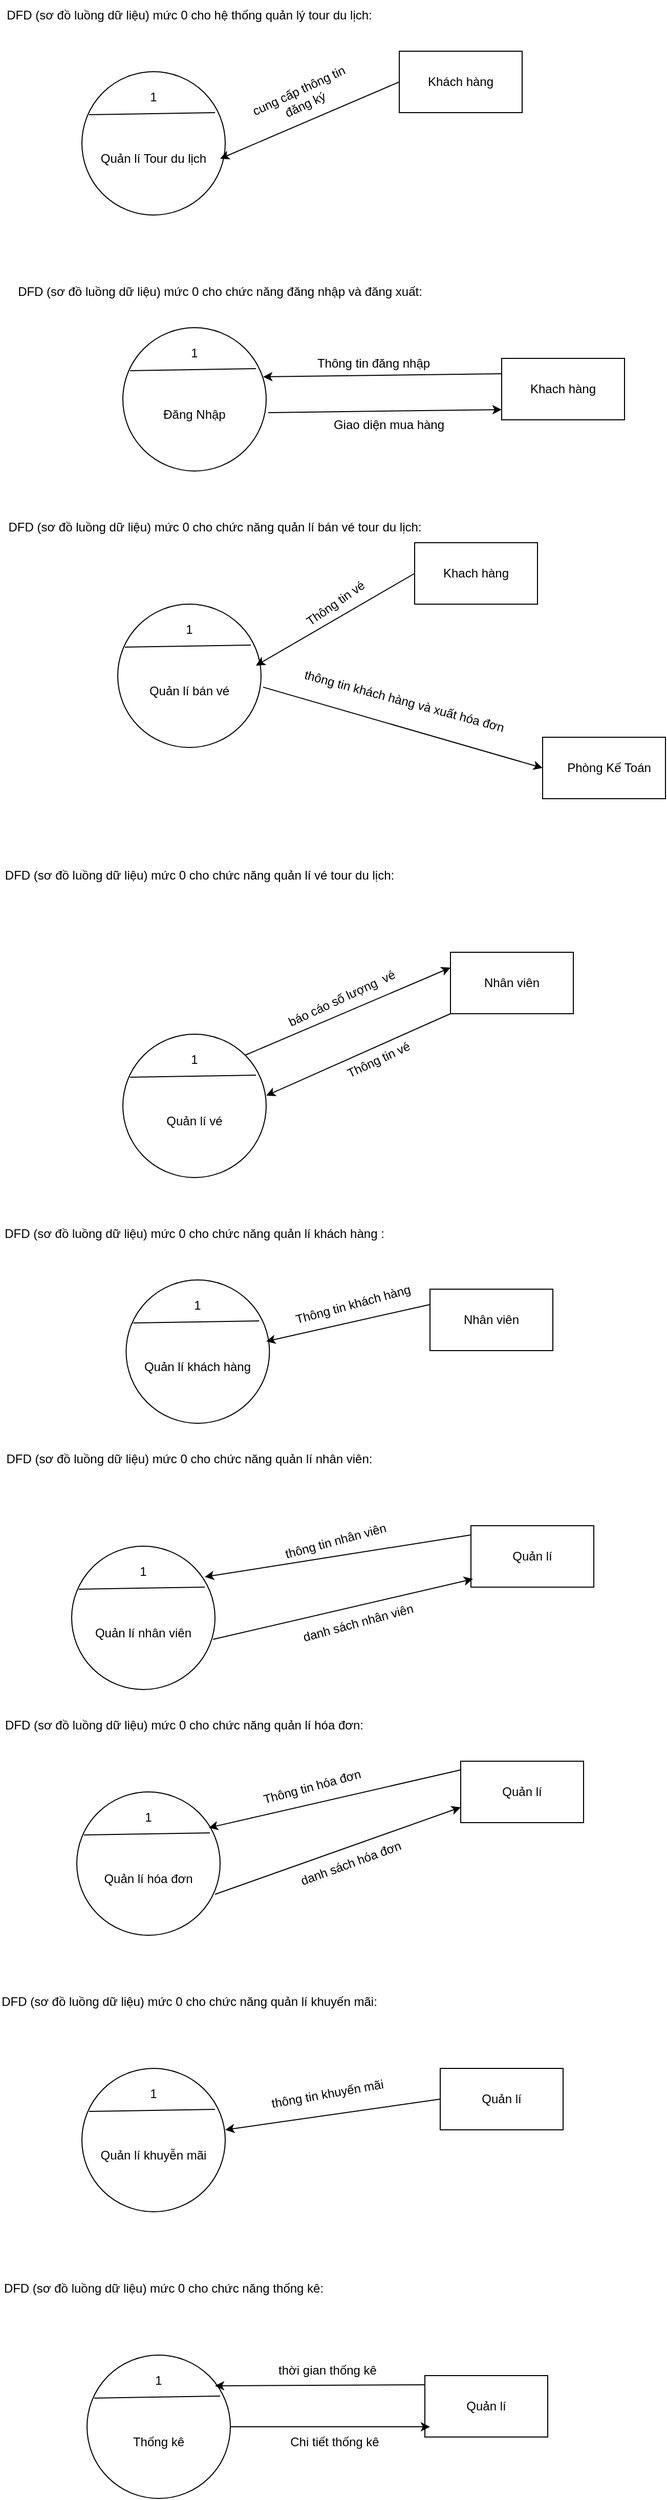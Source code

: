 <mxfile version="21.2.6" type="github">
  <diagram name="Page-1" id="wiBP_rprjVQxQgsNnCbI">
    <mxGraphModel dx="3513" dy="3164" grid="1" gridSize="10" guides="1" tooltips="1" connect="1" arrows="1" fold="1" page="1" pageScale="1" pageWidth="827" pageHeight="1169" math="0" shadow="0">
      <root>
        <mxCell id="0" />
        <mxCell id="1" parent="0" />
        <mxCell id="2sFi7faJmHYcasVCRmlM-1" value="" style="group" vertex="1" connectable="0" parent="1">
          <mxGeometry x="-1680" y="-1840" width="140" height="140" as="geometry" />
        </mxCell>
        <mxCell id="s67VceuUszRSJ9MiZIr4-426" value="" style="ellipse;whiteSpace=wrap;html=1;aspect=fixed;" parent="2sFi7faJmHYcasVCRmlM-1" vertex="1">
          <mxGeometry width="140" height="140" as="geometry" />
        </mxCell>
        <mxCell id="s67VceuUszRSJ9MiZIr4-427" value="" style="endArrow=none;html=1;rounded=0;exitX=0.05;exitY=0.3;exitDx=0;exitDy=0;exitPerimeter=0;" parent="2sFi7faJmHYcasVCRmlM-1" source="s67VceuUszRSJ9MiZIr4-426" edge="1">
          <mxGeometry width="50" height="50" relative="1" as="geometry">
            <mxPoint x="470" as="sourcePoint" />
            <mxPoint x="130" y="40" as="targetPoint" />
          </mxGeometry>
        </mxCell>
        <mxCell id="2sFi7faJmHYcasVCRmlM-2" value="1" style="text;html=1;strokeColor=none;fillColor=none;align=center;verticalAlign=middle;whiteSpace=wrap;rounded=0;" vertex="1" parent="2sFi7faJmHYcasVCRmlM-1">
          <mxGeometry x="40" y="10" width="60" height="30" as="geometry" />
        </mxCell>
        <mxCell id="2sFi7faJmHYcasVCRmlM-3" value="Quản lí Tour du lịch" style="text;html=1;strokeColor=none;fillColor=none;align=center;verticalAlign=middle;whiteSpace=wrap;rounded=0;" vertex="1" parent="2sFi7faJmHYcasVCRmlM-1">
          <mxGeometry x="5" y="70" width="130" height="30" as="geometry" />
        </mxCell>
        <mxCell id="2sFi7faJmHYcasVCRmlM-4" value="" style="rounded=0;whiteSpace=wrap;html=1;" vertex="1" parent="1">
          <mxGeometry x="-1370" y="-1860" width="120" height="60" as="geometry" />
        </mxCell>
        <mxCell id="2sFi7faJmHYcasVCRmlM-5" value="Khách hàng" style="text;html=1;strokeColor=none;fillColor=none;align=center;verticalAlign=middle;whiteSpace=wrap;rounded=0;" vertex="1" parent="1">
          <mxGeometry x="-1355" y="-1845" width="90" height="30" as="geometry" />
        </mxCell>
        <mxCell id="2sFi7faJmHYcasVCRmlM-8" value="" style="endArrow=classic;html=1;rounded=0;exitX=0;exitY=0.5;exitDx=0;exitDy=0;entryX=1;entryY=0.5;entryDx=0;entryDy=0;" edge="1" parent="1" source="2sFi7faJmHYcasVCRmlM-4" target="2sFi7faJmHYcasVCRmlM-3">
          <mxGeometry width="50" height="50" relative="1" as="geometry">
            <mxPoint x="-1370" y="-1830" as="sourcePoint" />
            <mxPoint x="-1500" y="-1730" as="targetPoint" />
          </mxGeometry>
        </mxCell>
        <mxCell id="2sFi7faJmHYcasVCRmlM-9" value="cung cấp thông tin đăng ký " style="text;html=1;strokeColor=none;fillColor=none;align=center;verticalAlign=middle;whiteSpace=wrap;rounded=0;rotation=-25;" vertex="1" parent="1">
          <mxGeometry x="-1530" y="-1830" width="130" height="30" as="geometry" />
        </mxCell>
        <mxCell id="2sFi7faJmHYcasVCRmlM-11" value="DFD (sơ đồ luồng dữ liệu) mức 0 cho hệ thống quản lý tour du lịch:" style="text;html=1;strokeColor=none;fillColor=none;align=center;verticalAlign=middle;whiteSpace=wrap;rounded=0;" vertex="1" parent="1">
          <mxGeometry x="-1760" y="-1910" width="370" height="30" as="geometry" />
        </mxCell>
        <mxCell id="2sFi7faJmHYcasVCRmlM-12" value="DFD (sơ đồ luồng dữ liệu) mức 0 cho chức năng đăng nhập và đăng xuất:" style="text;html=1;strokeColor=none;fillColor=none;align=center;verticalAlign=middle;whiteSpace=wrap;rounded=0;" vertex="1" parent="1">
          <mxGeometry x="-1760" y="-1640" width="430" height="30" as="geometry" />
        </mxCell>
        <mxCell id="2sFi7faJmHYcasVCRmlM-13" value="" style="group" vertex="1" connectable="0" parent="1">
          <mxGeometry x="-1640" y="-1590" width="140" height="140" as="geometry" />
        </mxCell>
        <mxCell id="2sFi7faJmHYcasVCRmlM-14" value="" style="ellipse;whiteSpace=wrap;html=1;aspect=fixed;" vertex="1" parent="2sFi7faJmHYcasVCRmlM-13">
          <mxGeometry width="140" height="140" as="geometry" />
        </mxCell>
        <mxCell id="2sFi7faJmHYcasVCRmlM-15" value="" style="endArrow=none;html=1;rounded=0;exitX=0.05;exitY=0.3;exitDx=0;exitDy=0;exitPerimeter=0;" edge="1" parent="2sFi7faJmHYcasVCRmlM-13" source="2sFi7faJmHYcasVCRmlM-14">
          <mxGeometry width="50" height="50" relative="1" as="geometry">
            <mxPoint x="470" as="sourcePoint" />
            <mxPoint x="130" y="40" as="targetPoint" />
          </mxGeometry>
        </mxCell>
        <mxCell id="2sFi7faJmHYcasVCRmlM-16" value="1" style="text;html=1;strokeColor=none;fillColor=none;align=center;verticalAlign=middle;whiteSpace=wrap;rounded=0;" vertex="1" parent="2sFi7faJmHYcasVCRmlM-13">
          <mxGeometry x="40" y="10" width="60" height="30" as="geometry" />
        </mxCell>
        <mxCell id="2sFi7faJmHYcasVCRmlM-17" value="Đăng Nhập" style="text;html=1;strokeColor=none;fillColor=none;align=center;verticalAlign=middle;whiteSpace=wrap;rounded=0;" vertex="1" parent="2sFi7faJmHYcasVCRmlM-13">
          <mxGeometry x="5" y="70" width="130" height="30" as="geometry" />
        </mxCell>
        <mxCell id="2sFi7faJmHYcasVCRmlM-18" value="" style="group" vertex="1" connectable="0" parent="1">
          <mxGeometry x="-1645" y="-1320" width="140" height="140" as="geometry" />
        </mxCell>
        <mxCell id="2sFi7faJmHYcasVCRmlM-19" value="" style="ellipse;whiteSpace=wrap;html=1;aspect=fixed;" vertex="1" parent="2sFi7faJmHYcasVCRmlM-18">
          <mxGeometry width="140" height="140" as="geometry" />
        </mxCell>
        <mxCell id="2sFi7faJmHYcasVCRmlM-20" value="" style="endArrow=none;html=1;rounded=0;exitX=0.05;exitY=0.3;exitDx=0;exitDy=0;exitPerimeter=0;" edge="1" parent="2sFi7faJmHYcasVCRmlM-18" source="2sFi7faJmHYcasVCRmlM-19">
          <mxGeometry width="50" height="50" relative="1" as="geometry">
            <mxPoint x="470" as="sourcePoint" />
            <mxPoint x="130" y="40" as="targetPoint" />
          </mxGeometry>
        </mxCell>
        <mxCell id="2sFi7faJmHYcasVCRmlM-21" value="1" style="text;html=1;strokeColor=none;fillColor=none;align=center;verticalAlign=middle;whiteSpace=wrap;rounded=0;" vertex="1" parent="2sFi7faJmHYcasVCRmlM-18">
          <mxGeometry x="40" y="10" width="60" height="30" as="geometry" />
        </mxCell>
        <mxCell id="2sFi7faJmHYcasVCRmlM-22" value="Quản lí bán vé" style="text;html=1;strokeColor=none;fillColor=none;align=center;verticalAlign=middle;whiteSpace=wrap;rounded=0;" vertex="1" parent="2sFi7faJmHYcasVCRmlM-18">
          <mxGeometry x="5" y="70" width="130" height="30" as="geometry" />
        </mxCell>
        <mxCell id="2sFi7faJmHYcasVCRmlM-23" value="" style="group" vertex="1" connectable="0" parent="1">
          <mxGeometry x="-1640" y="-900" width="140" height="140" as="geometry" />
        </mxCell>
        <mxCell id="2sFi7faJmHYcasVCRmlM-24" value="" style="ellipse;whiteSpace=wrap;html=1;aspect=fixed;" vertex="1" parent="2sFi7faJmHYcasVCRmlM-23">
          <mxGeometry width="140" height="140" as="geometry" />
        </mxCell>
        <mxCell id="2sFi7faJmHYcasVCRmlM-25" value="" style="endArrow=none;html=1;rounded=0;exitX=0.05;exitY=0.3;exitDx=0;exitDy=0;exitPerimeter=0;" edge="1" parent="2sFi7faJmHYcasVCRmlM-23" source="2sFi7faJmHYcasVCRmlM-24">
          <mxGeometry width="50" height="50" relative="1" as="geometry">
            <mxPoint x="470" as="sourcePoint" />
            <mxPoint x="130" y="40" as="targetPoint" />
          </mxGeometry>
        </mxCell>
        <mxCell id="2sFi7faJmHYcasVCRmlM-26" value="1" style="text;html=1;strokeColor=none;fillColor=none;align=center;verticalAlign=middle;whiteSpace=wrap;rounded=0;" vertex="1" parent="2sFi7faJmHYcasVCRmlM-23">
          <mxGeometry x="40" y="10" width="60" height="30" as="geometry" />
        </mxCell>
        <mxCell id="2sFi7faJmHYcasVCRmlM-27" value="Quản lí vé" style="text;html=1;strokeColor=none;fillColor=none;align=center;verticalAlign=middle;whiteSpace=wrap;rounded=0;" vertex="1" parent="2sFi7faJmHYcasVCRmlM-23">
          <mxGeometry x="5" y="70" width="130" height="30" as="geometry" />
        </mxCell>
        <mxCell id="2sFi7faJmHYcasVCRmlM-28" value="" style="group" vertex="1" connectable="0" parent="1">
          <mxGeometry x="-1636.81" y="-660" width="140" height="140" as="geometry" />
        </mxCell>
        <mxCell id="2sFi7faJmHYcasVCRmlM-29" value="" style="ellipse;whiteSpace=wrap;html=1;aspect=fixed;" vertex="1" parent="2sFi7faJmHYcasVCRmlM-28">
          <mxGeometry width="140" height="140" as="geometry" />
        </mxCell>
        <mxCell id="2sFi7faJmHYcasVCRmlM-30" value="" style="endArrow=none;html=1;rounded=0;exitX=0.05;exitY=0.3;exitDx=0;exitDy=0;exitPerimeter=0;" edge="1" parent="2sFi7faJmHYcasVCRmlM-28" source="2sFi7faJmHYcasVCRmlM-29">
          <mxGeometry width="50" height="50" relative="1" as="geometry">
            <mxPoint x="470" as="sourcePoint" />
            <mxPoint x="130" y="40" as="targetPoint" />
          </mxGeometry>
        </mxCell>
        <mxCell id="2sFi7faJmHYcasVCRmlM-31" value="1" style="text;html=1;strokeColor=none;fillColor=none;align=center;verticalAlign=middle;whiteSpace=wrap;rounded=0;" vertex="1" parent="2sFi7faJmHYcasVCRmlM-28">
          <mxGeometry x="40" y="10" width="60" height="30" as="geometry" />
        </mxCell>
        <mxCell id="2sFi7faJmHYcasVCRmlM-32" value="Quản lí khách hàng" style="text;html=1;strokeColor=none;fillColor=none;align=center;verticalAlign=middle;whiteSpace=wrap;rounded=0;" vertex="1" parent="2sFi7faJmHYcasVCRmlM-28">
          <mxGeometry x="5" y="70" width="130" height="30" as="geometry" />
        </mxCell>
        <mxCell id="2sFi7faJmHYcasVCRmlM-33" value="" style="group" vertex="1" connectable="0" parent="1">
          <mxGeometry x="-1690" y="-400" width="140" height="140" as="geometry" />
        </mxCell>
        <mxCell id="2sFi7faJmHYcasVCRmlM-84" value="" style="group" vertex="1" connectable="0" parent="2sFi7faJmHYcasVCRmlM-33">
          <mxGeometry width="140" height="140" as="geometry" />
        </mxCell>
        <mxCell id="2sFi7faJmHYcasVCRmlM-34" value="" style="ellipse;whiteSpace=wrap;html=1;aspect=fixed;" vertex="1" parent="2sFi7faJmHYcasVCRmlM-84">
          <mxGeometry width="140" height="140" as="geometry" />
        </mxCell>
        <mxCell id="2sFi7faJmHYcasVCRmlM-35" value="" style="endArrow=none;html=1;rounded=0;exitX=0.05;exitY=0.3;exitDx=0;exitDy=0;exitPerimeter=0;" edge="1" parent="2sFi7faJmHYcasVCRmlM-84" source="2sFi7faJmHYcasVCRmlM-34">
          <mxGeometry width="50" height="50" relative="1" as="geometry">
            <mxPoint x="470" as="sourcePoint" />
            <mxPoint x="130" y="40" as="targetPoint" />
          </mxGeometry>
        </mxCell>
        <mxCell id="2sFi7faJmHYcasVCRmlM-36" value="1" style="text;html=1;strokeColor=none;fillColor=none;align=center;verticalAlign=middle;whiteSpace=wrap;rounded=0;" vertex="1" parent="2sFi7faJmHYcasVCRmlM-84">
          <mxGeometry x="40" y="10" width="60" height="30" as="geometry" />
        </mxCell>
        <mxCell id="2sFi7faJmHYcasVCRmlM-37" value="Quản lí nhân viên" style="text;html=1;strokeColor=none;fillColor=none;align=center;verticalAlign=middle;whiteSpace=wrap;rounded=0;" vertex="1" parent="2sFi7faJmHYcasVCRmlM-84">
          <mxGeometry x="5" y="70" width="130" height="30" as="geometry" />
        </mxCell>
        <mxCell id="2sFi7faJmHYcasVCRmlM-42" value="" style="endArrow=classic;html=1;rounded=0;exitX=0;exitY=0.25;exitDx=0;exitDy=0;entryX=0.979;entryY=0.343;entryDx=0;entryDy=0;entryPerimeter=0;" edge="1" parent="1" source="2sFi7faJmHYcasVCRmlM-40" target="2sFi7faJmHYcasVCRmlM-14">
          <mxGeometry width="50" height="50" relative="1" as="geometry">
            <mxPoint x="-1360" y="-1670" as="sourcePoint" />
            <mxPoint x="-1500" y="-1530" as="targetPoint" />
          </mxGeometry>
        </mxCell>
        <mxCell id="2sFi7faJmHYcasVCRmlM-43" value="Thông tin đăng nhập" style="text;html=1;strokeColor=none;fillColor=none;align=center;verticalAlign=middle;whiteSpace=wrap;rounded=0;rotation=0;" vertex="1" parent="1">
          <mxGeometry x="-1460" y="-1570" width="130" height="30" as="geometry" />
        </mxCell>
        <mxCell id="2sFi7faJmHYcasVCRmlM-50" value="DFD (sơ đồ luồng dữ liệu) mức 0 cho chức năng quản lí bán vé tour du lịch:" style="text;html=1;strokeColor=none;fillColor=none;align=center;verticalAlign=middle;whiteSpace=wrap;rounded=0;" vertex="1" parent="1">
          <mxGeometry x="-1760" y="-1410" width="420" height="30" as="geometry" />
        </mxCell>
        <mxCell id="2sFi7faJmHYcasVCRmlM-52" value="" style="group" vertex="1" connectable="0" parent="1">
          <mxGeometry x="-1355" y="-1380" width="120" height="60" as="geometry" />
        </mxCell>
        <mxCell id="2sFi7faJmHYcasVCRmlM-53" value="" style="rounded=0;whiteSpace=wrap;html=1;" vertex="1" parent="2sFi7faJmHYcasVCRmlM-52">
          <mxGeometry width="120" height="60" as="geometry" />
        </mxCell>
        <mxCell id="2sFi7faJmHYcasVCRmlM-54" value="Khach hàng" style="text;html=1;strokeColor=none;fillColor=none;align=center;verticalAlign=middle;whiteSpace=wrap;rounded=0;" vertex="1" parent="2sFi7faJmHYcasVCRmlM-52">
          <mxGeometry x="10" y="15" width="100" height="30" as="geometry" />
        </mxCell>
        <mxCell id="2sFi7faJmHYcasVCRmlM-55" value="" style="endArrow=classic;html=1;rounded=0;exitX=0;exitY=0.5;exitDx=0;exitDy=0;" edge="1" parent="1" source="2sFi7faJmHYcasVCRmlM-53">
          <mxGeometry width="50" height="50" relative="1" as="geometry">
            <mxPoint x="-1360" y="-1240" as="sourcePoint" />
            <mxPoint x="-1510" y="-1260" as="targetPoint" />
          </mxGeometry>
        </mxCell>
        <mxCell id="2sFi7faJmHYcasVCRmlM-56" value="Thông tin&amp;nbsp;vé" style="text;html=1;strokeColor=none;fillColor=none;align=center;verticalAlign=middle;whiteSpace=wrap;rounded=0;rotation=-35;" vertex="1" parent="1">
          <mxGeometry x="-1471.81" y="-1335.74" width="80" height="30" as="geometry" />
        </mxCell>
        <mxCell id="2sFi7faJmHYcasVCRmlM-61" value=" DFD (sơ đồ luồng dữ liệu) mức 0 cho chức năng quản lí vé tour du lịch:" style="text;html=1;strokeColor=none;fillColor=none;align=center;verticalAlign=middle;whiteSpace=wrap;rounded=0;" vertex="1" parent="1">
          <mxGeometry x="-1760" y="-1070" width="390" height="30" as="geometry" />
        </mxCell>
        <mxCell id="2sFi7faJmHYcasVCRmlM-63" value="" style="endArrow=classic;html=1;rounded=0;exitX=1.014;exitY=0.579;exitDx=0;exitDy=0;exitPerimeter=0;entryX=0;entryY=0.5;entryDx=0;entryDy=0;" edge="1" parent="1" source="2sFi7faJmHYcasVCRmlM-19" target="2sFi7faJmHYcasVCRmlM-62">
          <mxGeometry width="50" height="50" relative="1" as="geometry">
            <mxPoint x="-1360" y="-1270" as="sourcePoint" />
            <mxPoint x="-1310" y="-1320" as="targetPoint" />
          </mxGeometry>
        </mxCell>
        <mxCell id="2sFi7faJmHYcasVCRmlM-65" value="thông tin khách hàng và xuất hóa đơn" style="text;html=1;strokeColor=none;fillColor=none;align=center;verticalAlign=middle;whiteSpace=wrap;rounded=0;rotation=15;" vertex="1" parent="1">
          <mxGeometry x="-1490" y="-1240" width="250" height="30" as="geometry" />
        </mxCell>
        <mxCell id="2sFi7faJmHYcasVCRmlM-66" value="" style="group" vertex="1" connectable="0" parent="1">
          <mxGeometry x="-1230" y="-1190" width="120" height="60" as="geometry" />
        </mxCell>
        <mxCell id="2sFi7faJmHYcasVCRmlM-62" value="" style="rounded=0;whiteSpace=wrap;html=1;" vertex="1" parent="2sFi7faJmHYcasVCRmlM-66">
          <mxGeometry width="120" height="60" as="geometry" />
        </mxCell>
        <mxCell id="2sFi7faJmHYcasVCRmlM-64" value="Phòng Kế Toán" style="text;html=1;strokeColor=none;fillColor=none;align=center;verticalAlign=middle;whiteSpace=wrap;rounded=0;" vertex="1" parent="2sFi7faJmHYcasVCRmlM-66">
          <mxGeometry x="10" y="15" width="110" height="30" as="geometry" />
        </mxCell>
        <mxCell id="2sFi7faJmHYcasVCRmlM-69" value="" style="rounded=0;whiteSpace=wrap;html=1;" vertex="1" parent="1">
          <mxGeometry x="-1320" y="-980" width="120" height="60" as="geometry" />
        </mxCell>
        <mxCell id="2sFi7faJmHYcasVCRmlM-70" value="Nhân viên" style="text;html=1;strokeColor=none;fillColor=none;align=center;verticalAlign=middle;whiteSpace=wrap;rounded=0;" vertex="1" parent="1">
          <mxGeometry x="-1290" y="-965" width="60" height="30" as="geometry" />
        </mxCell>
        <mxCell id="2sFi7faJmHYcasVCRmlM-71" value="" style="endArrow=classic;html=1;rounded=0;exitX=0;exitY=1;exitDx=0;exitDy=0;" edge="1" parent="1" source="2sFi7faJmHYcasVCRmlM-69">
          <mxGeometry width="50" height="50" relative="1" as="geometry">
            <mxPoint x="-1360" y="-1010" as="sourcePoint" />
            <mxPoint x="-1500" y="-840" as="targetPoint" />
          </mxGeometry>
        </mxCell>
        <mxCell id="2sFi7faJmHYcasVCRmlM-72" value="Thông tin vé" style="text;html=1;strokeColor=none;fillColor=none;align=center;verticalAlign=middle;whiteSpace=wrap;rounded=0;rotation=-25;" vertex="1" parent="1">
          <mxGeometry x="-1440" y="-890" width="100" height="30" as="geometry" />
        </mxCell>
        <mxCell id="2sFi7faJmHYcasVCRmlM-73" value="" style="endArrow=classic;html=1;rounded=0;exitX=1;exitY=0;exitDx=0;exitDy=0;entryX=0;entryY=0.25;entryDx=0;entryDy=0;" edge="1" parent="1" source="2sFi7faJmHYcasVCRmlM-24" target="2sFi7faJmHYcasVCRmlM-69">
          <mxGeometry width="50" height="50" relative="1" as="geometry">
            <mxPoint x="-1360" y="-1010" as="sourcePoint" />
            <mxPoint x="-1310" y="-1060" as="targetPoint" />
          </mxGeometry>
        </mxCell>
        <mxCell id="2sFi7faJmHYcasVCRmlM-74" value="báo cáo số lượng&amp;nbsp; vé" style="text;html=1;strokeColor=none;fillColor=none;align=center;verticalAlign=middle;whiteSpace=wrap;rounded=0;rotation=-25;" vertex="1" parent="1">
          <mxGeometry x="-1496.81" y="-950" width="141.81" height="30" as="geometry" />
        </mxCell>
        <mxCell id="2sFi7faJmHYcasVCRmlM-75" value="DFD (sơ đồ luồng dữ liệu) mức 0 cho chức năng quản lí khách hàng :" style="text;html=1;strokeColor=none;fillColor=none;align=center;verticalAlign=middle;whiteSpace=wrap;rounded=0;" vertex="1" parent="1">
          <mxGeometry x="-1760" y="-720" width="380" height="30" as="geometry" />
        </mxCell>
        <mxCell id="2sFi7faJmHYcasVCRmlM-77" value="" style="rounded=0;whiteSpace=wrap;html=1;" vertex="1" parent="1">
          <mxGeometry x="-1300" y="-420" width="120" height="60" as="geometry" />
        </mxCell>
        <mxCell id="2sFi7faJmHYcasVCRmlM-79" value="" style="group" vertex="1" connectable="0" parent="1">
          <mxGeometry x="-1390" y="-630" width="170" height="60" as="geometry" />
        </mxCell>
        <mxCell id="2sFi7faJmHYcasVCRmlM-76" value="" style="rounded=0;whiteSpace=wrap;html=1;" vertex="1" parent="2sFi7faJmHYcasVCRmlM-79">
          <mxGeometry x="50" y="-21" width="120" height="60" as="geometry" />
        </mxCell>
        <mxCell id="2sFi7faJmHYcasVCRmlM-78" value="Nhân viên" style="text;html=1;strokeColor=none;fillColor=none;align=center;verticalAlign=middle;whiteSpace=wrap;rounded=0;" vertex="1" parent="2sFi7faJmHYcasVCRmlM-79">
          <mxGeometry x="80" y="-6" width="60" height="30" as="geometry" />
        </mxCell>
        <mxCell id="2sFi7faJmHYcasVCRmlM-80" value="" style="endArrow=classic;html=1;rounded=0;exitX=0;exitY=0.25;exitDx=0;exitDy=0;" edge="1" parent="1" source="2sFi7faJmHYcasVCRmlM-76">
          <mxGeometry width="50" height="50" relative="1" as="geometry">
            <mxPoint x="-1360" y="-530" as="sourcePoint" />
            <mxPoint x="-1500" y="-600" as="targetPoint" />
          </mxGeometry>
        </mxCell>
        <mxCell id="2sFi7faJmHYcasVCRmlM-82" value="Thông tin khách hàng" style="text;html=1;strokeColor=none;fillColor=none;align=center;verticalAlign=middle;whiteSpace=wrap;rounded=0;rotation=-15;" vertex="1" parent="1">
          <mxGeometry x="-1480" y="-651" width="130" height="30" as="geometry" />
        </mxCell>
        <mxCell id="2sFi7faJmHYcasVCRmlM-83" value=" DFD (sơ đồ luồng dữ liệu) mức 0 cho chức năng quản lí nhân viên:" style="text;html=1;strokeColor=none;fillColor=none;align=center;verticalAlign=middle;whiteSpace=wrap;rounded=0;" vertex="1" parent="1">
          <mxGeometry x="-1760" y="-500" width="370" height="30" as="geometry" />
        </mxCell>
        <mxCell id="2sFi7faJmHYcasVCRmlM-85" value="Quản lí" style="text;html=1;strokeColor=none;fillColor=none;align=center;verticalAlign=middle;whiteSpace=wrap;rounded=0;" vertex="1" parent="1">
          <mxGeometry x="-1270" y="-405" width="60" height="30" as="geometry" />
        </mxCell>
        <mxCell id="2sFi7faJmHYcasVCRmlM-86" value="" style="endArrow=classic;html=1;rounded=0;exitX=0;exitY=0.15;exitDx=0;exitDy=0;exitPerimeter=0;" edge="1" parent="1" source="2sFi7faJmHYcasVCRmlM-77">
          <mxGeometry width="50" height="50" relative="1" as="geometry">
            <mxPoint x="-1360" y="-340" as="sourcePoint" />
            <mxPoint x="-1560" y="-370" as="targetPoint" />
          </mxGeometry>
        </mxCell>
        <mxCell id="2sFi7faJmHYcasVCRmlM-88" value="thông tin nhân viên" style="text;html=1;strokeColor=none;fillColor=none;align=center;verticalAlign=middle;whiteSpace=wrap;rounded=0;rotation=-15;" vertex="1" parent="1">
          <mxGeometry x="-1487.72" y="-420" width="111.81" height="30" as="geometry" />
        </mxCell>
        <mxCell id="2sFi7faJmHYcasVCRmlM-89" value="DFD (sơ đồ luồng dữ liệu) mức 0 cho chức năng quản lí hóa đơn:" style="text;html=1;strokeColor=none;fillColor=none;align=center;verticalAlign=middle;whiteSpace=wrap;rounded=0;" vertex="1" parent="1">
          <mxGeometry x="-1760" y="-240" width="360" height="30" as="geometry" />
        </mxCell>
        <mxCell id="2sFi7faJmHYcasVCRmlM-91" value="" style="group" vertex="1" connectable="0" parent="1">
          <mxGeometry x="-1685" y="-160" width="140" height="140" as="geometry" />
        </mxCell>
        <mxCell id="2sFi7faJmHYcasVCRmlM-92" value="" style="group" vertex="1" connectable="0" parent="2sFi7faJmHYcasVCRmlM-91">
          <mxGeometry width="140" height="140" as="geometry" />
        </mxCell>
        <mxCell id="2sFi7faJmHYcasVCRmlM-93" value="" style="ellipse;whiteSpace=wrap;html=1;aspect=fixed;" vertex="1" parent="2sFi7faJmHYcasVCRmlM-92">
          <mxGeometry width="140" height="140" as="geometry" />
        </mxCell>
        <mxCell id="2sFi7faJmHYcasVCRmlM-94" value="" style="endArrow=none;html=1;rounded=0;exitX=0.05;exitY=0.3;exitDx=0;exitDy=0;exitPerimeter=0;" edge="1" parent="2sFi7faJmHYcasVCRmlM-92" source="2sFi7faJmHYcasVCRmlM-93">
          <mxGeometry width="50" height="50" relative="1" as="geometry">
            <mxPoint x="470" as="sourcePoint" />
            <mxPoint x="130" y="40" as="targetPoint" />
          </mxGeometry>
        </mxCell>
        <mxCell id="2sFi7faJmHYcasVCRmlM-95" value="1" style="text;html=1;strokeColor=none;fillColor=none;align=center;verticalAlign=middle;whiteSpace=wrap;rounded=0;" vertex="1" parent="2sFi7faJmHYcasVCRmlM-92">
          <mxGeometry x="40" y="10" width="60" height="30" as="geometry" />
        </mxCell>
        <mxCell id="2sFi7faJmHYcasVCRmlM-96" value="Quản lí hóa đơn" style="text;html=1;strokeColor=none;fillColor=none;align=center;verticalAlign=middle;whiteSpace=wrap;rounded=0;" vertex="1" parent="2sFi7faJmHYcasVCRmlM-92">
          <mxGeometry x="5" y="70" width="130" height="30" as="geometry" />
        </mxCell>
        <mxCell id="2sFi7faJmHYcasVCRmlM-102" value="" style="endArrow=classic;html=1;rounded=0;exitX=0.017;exitY=0.133;exitDx=0;exitDy=0;exitPerimeter=0;entryX=0.921;entryY=0.25;entryDx=0;entryDy=0;entryPerimeter=0;" edge="1" parent="1" source="2sFi7faJmHYcasVCRmlM-98" target="2sFi7faJmHYcasVCRmlM-93">
          <mxGeometry width="50" height="50" relative="1" as="geometry">
            <mxPoint x="-1360" y="-250" as="sourcePoint" />
            <mxPoint x="-1540" y="-90" as="targetPoint" />
          </mxGeometry>
        </mxCell>
        <mxCell id="2sFi7faJmHYcasVCRmlM-103" value="Thông tin hóa đơn" style="text;html=1;strokeColor=none;fillColor=none;align=center;verticalAlign=middle;whiteSpace=wrap;rounded=0;rotation=-15;" vertex="1" parent="1">
          <mxGeometry x="-1520" y="-180" width="130" height="30" as="geometry" />
        </mxCell>
        <mxCell id="2sFi7faJmHYcasVCRmlM-105" value=" DFD (sơ đồ luồng dữ liệu) mức 0 cho chức năng quản lí khuyến mãi:" style="text;html=1;strokeColor=none;fillColor=none;align=center;verticalAlign=middle;whiteSpace=wrap;rounded=0;" vertex="1" parent="1">
          <mxGeometry x="-1760" y="30" width="370" height="30" as="geometry" />
        </mxCell>
        <mxCell id="2sFi7faJmHYcasVCRmlM-106" value="" style="group" vertex="1" connectable="0" parent="1">
          <mxGeometry x="-1680" y="110" width="140" height="140" as="geometry" />
        </mxCell>
        <mxCell id="2sFi7faJmHYcasVCRmlM-107" value="" style="group" vertex="1" connectable="0" parent="2sFi7faJmHYcasVCRmlM-106">
          <mxGeometry width="140" height="140" as="geometry" />
        </mxCell>
        <mxCell id="2sFi7faJmHYcasVCRmlM-108" value="" style="ellipse;whiteSpace=wrap;html=1;aspect=fixed;" vertex="1" parent="2sFi7faJmHYcasVCRmlM-107">
          <mxGeometry width="140" height="140" as="geometry" />
        </mxCell>
        <mxCell id="2sFi7faJmHYcasVCRmlM-109" value="" style="endArrow=none;html=1;rounded=0;exitX=0.05;exitY=0.3;exitDx=0;exitDy=0;exitPerimeter=0;" edge="1" parent="2sFi7faJmHYcasVCRmlM-107" source="2sFi7faJmHYcasVCRmlM-108">
          <mxGeometry width="50" height="50" relative="1" as="geometry">
            <mxPoint x="470" as="sourcePoint" />
            <mxPoint x="130" y="40" as="targetPoint" />
          </mxGeometry>
        </mxCell>
        <mxCell id="2sFi7faJmHYcasVCRmlM-110" value="1" style="text;html=1;strokeColor=none;fillColor=none;align=center;verticalAlign=middle;whiteSpace=wrap;rounded=0;" vertex="1" parent="2sFi7faJmHYcasVCRmlM-107">
          <mxGeometry x="40" y="10" width="60" height="30" as="geometry" />
        </mxCell>
        <mxCell id="2sFi7faJmHYcasVCRmlM-111" value="Quản lí khuyễn mãi" style="text;html=1;strokeColor=none;fillColor=none;align=center;verticalAlign=middle;whiteSpace=wrap;rounded=0;" vertex="1" parent="2sFi7faJmHYcasVCRmlM-107">
          <mxGeometry x="5" y="70" width="130" height="30" as="geometry" />
        </mxCell>
        <mxCell id="2sFi7faJmHYcasVCRmlM-112" value="" style="endArrow=classic;html=1;rounded=0;exitX=0.986;exitY=0.65;exitDx=0;exitDy=0;exitPerimeter=0;entryX=0.017;entryY=0.867;entryDx=0;entryDy=0;entryPerimeter=0;" edge="1" parent="1" source="2sFi7faJmHYcasVCRmlM-34" target="2sFi7faJmHYcasVCRmlM-77">
          <mxGeometry width="50" height="50" relative="1" as="geometry">
            <mxPoint x="-1360" y="-360" as="sourcePoint" />
            <mxPoint x="-1310" y="-410" as="targetPoint" />
          </mxGeometry>
        </mxCell>
        <mxCell id="2sFi7faJmHYcasVCRmlM-113" value="danh sách nhân viên" style="text;html=1;strokeColor=none;fillColor=none;align=center;verticalAlign=middle;whiteSpace=wrap;rounded=0;rotation=-15;" vertex="1" parent="1">
          <mxGeometry x="-1470" y="-340" width="120" height="30" as="geometry" />
        </mxCell>
        <mxCell id="2sFi7faJmHYcasVCRmlM-114" value="" style="endArrow=classic;html=1;rounded=0;entryX=0;entryY=0.75;entryDx=0;entryDy=0;exitX=1;exitY=1;exitDx=0;exitDy=0;" edge="1" parent="1" source="2sFi7faJmHYcasVCRmlM-96" target="2sFi7faJmHYcasVCRmlM-98">
          <mxGeometry width="50" height="50" relative="1" as="geometry">
            <mxPoint x="-1360" y="40" as="sourcePoint" />
            <mxPoint x="-1310" y="-10" as="targetPoint" />
          </mxGeometry>
        </mxCell>
        <mxCell id="2sFi7faJmHYcasVCRmlM-115" value="&lt;span style=&quot;color: rgb(0, 0, 0); font-family: Helvetica; font-size: 12px; font-style: normal; font-variant-ligatures: normal; font-variant-caps: normal; font-weight: 400; letter-spacing: normal; orphans: 2; text-align: center; text-indent: 0px; text-transform: none; widows: 2; word-spacing: 0px; -webkit-text-stroke-width: 0px; background-color: rgb(251, 251, 251); text-decoration-thickness: initial; text-decoration-style: initial; text-decoration-color: initial; float: none; display: inline !important;&quot;&gt;danh sách hóa đơn&lt;/span&gt;" style="text;whiteSpace=wrap;html=1;rotation=-20;" vertex="1" parent="1">
          <mxGeometry x="-1470" y="-110" width="140" height="40" as="geometry" />
        </mxCell>
        <mxCell id="2sFi7faJmHYcasVCRmlM-116" value="" style="group" vertex="1" connectable="0" parent="1">
          <mxGeometry x="-1310" y="-190" width="120" height="60" as="geometry" />
        </mxCell>
        <mxCell id="2sFi7faJmHYcasVCRmlM-98" value="" style="rounded=0;whiteSpace=wrap;html=1;" vertex="1" parent="2sFi7faJmHYcasVCRmlM-116">
          <mxGeometry width="120" height="60" as="geometry" />
        </mxCell>
        <mxCell id="2sFi7faJmHYcasVCRmlM-101" value="Quản lí" style="text;html=1;strokeColor=none;fillColor=none;align=center;verticalAlign=middle;whiteSpace=wrap;rounded=0;" vertex="1" parent="2sFi7faJmHYcasVCRmlM-116">
          <mxGeometry x="30" y="15" width="60" height="30" as="geometry" />
        </mxCell>
        <mxCell id="2sFi7faJmHYcasVCRmlM-117" value="" style="group" vertex="1" connectable="0" parent="1">
          <mxGeometry x="-1330" y="110" width="120" height="60" as="geometry" />
        </mxCell>
        <mxCell id="2sFi7faJmHYcasVCRmlM-142" value="" style="group" vertex="1" connectable="0" parent="2sFi7faJmHYcasVCRmlM-117">
          <mxGeometry width="120" height="60" as="geometry" />
        </mxCell>
        <mxCell id="2sFi7faJmHYcasVCRmlM-118" value="" style="rounded=0;whiteSpace=wrap;html=1;" vertex="1" parent="2sFi7faJmHYcasVCRmlM-142">
          <mxGeometry width="120" height="60" as="geometry" />
        </mxCell>
        <mxCell id="2sFi7faJmHYcasVCRmlM-119" value="Quản lí" style="text;html=1;strokeColor=none;fillColor=none;align=center;verticalAlign=middle;whiteSpace=wrap;rounded=0;" vertex="1" parent="2sFi7faJmHYcasVCRmlM-142">
          <mxGeometry x="30" y="15" width="60" height="30" as="geometry" />
        </mxCell>
        <mxCell id="2sFi7faJmHYcasVCRmlM-122" value="" style="endArrow=classic;html=1;rounded=0;" edge="1" parent="1">
          <mxGeometry width="50" height="50" relative="1" as="geometry">
            <mxPoint x="-1330" y="140" as="sourcePoint" />
            <mxPoint x="-1540" y="170" as="targetPoint" />
          </mxGeometry>
        </mxCell>
        <mxCell id="2sFi7faJmHYcasVCRmlM-128" value="thông tin khuyến mãi" style="text;html=1;strokeColor=none;fillColor=none;align=center;verticalAlign=middle;whiteSpace=wrap;rounded=0;rotation=-10;" vertex="1" parent="1">
          <mxGeometry x="-1510" y="120" width="140" height="30" as="geometry" />
        </mxCell>
        <mxCell id="2sFi7faJmHYcasVCRmlM-131" value="DFD (sơ đồ luồng dữ liệu) mức 0 cho chức năng thống kê:" style="text;html=1;strokeColor=none;fillColor=none;align=center;verticalAlign=middle;whiteSpace=wrap;rounded=0;" vertex="1" parent="1">
          <mxGeometry x="-1760" y="310" width="320" height="30" as="geometry" />
        </mxCell>
        <mxCell id="2sFi7faJmHYcasVCRmlM-132" value="" style="group" vertex="1" connectable="0" parent="1">
          <mxGeometry x="-1675" y="390" width="140" height="140" as="geometry" />
        </mxCell>
        <mxCell id="2sFi7faJmHYcasVCRmlM-133" value="" style="group" vertex="1" connectable="0" parent="2sFi7faJmHYcasVCRmlM-132">
          <mxGeometry width="140" height="140" as="geometry" />
        </mxCell>
        <mxCell id="2sFi7faJmHYcasVCRmlM-134" value="" style="ellipse;whiteSpace=wrap;html=1;aspect=fixed;" vertex="1" parent="2sFi7faJmHYcasVCRmlM-133">
          <mxGeometry width="140" height="140" as="geometry" />
        </mxCell>
        <mxCell id="2sFi7faJmHYcasVCRmlM-135" value="" style="endArrow=none;html=1;rounded=0;exitX=0.05;exitY=0.3;exitDx=0;exitDy=0;exitPerimeter=0;" edge="1" parent="2sFi7faJmHYcasVCRmlM-133" source="2sFi7faJmHYcasVCRmlM-134">
          <mxGeometry width="50" height="50" relative="1" as="geometry">
            <mxPoint x="470" as="sourcePoint" />
            <mxPoint x="130" y="40" as="targetPoint" />
          </mxGeometry>
        </mxCell>
        <mxCell id="2sFi7faJmHYcasVCRmlM-136" value="1" style="text;html=1;strokeColor=none;fillColor=none;align=center;verticalAlign=middle;whiteSpace=wrap;rounded=0;" vertex="1" parent="2sFi7faJmHYcasVCRmlM-133">
          <mxGeometry x="40" y="10" width="60" height="30" as="geometry" />
        </mxCell>
        <mxCell id="2sFi7faJmHYcasVCRmlM-137" value="Thống kê" style="text;html=1;strokeColor=none;fillColor=none;align=center;verticalAlign=middle;whiteSpace=wrap;rounded=0;" vertex="1" parent="2sFi7faJmHYcasVCRmlM-133">
          <mxGeometry x="5" y="70" width="130" height="30" as="geometry" />
        </mxCell>
        <mxCell id="2sFi7faJmHYcasVCRmlM-143" value="" style="group" vertex="1" connectable="0" parent="1">
          <mxGeometry x="-1345" y="410" width="120" height="60" as="geometry" />
        </mxCell>
        <mxCell id="2sFi7faJmHYcasVCRmlM-144" value="" style="group" vertex="1" connectable="0" parent="2sFi7faJmHYcasVCRmlM-143">
          <mxGeometry width="120" height="60" as="geometry" />
        </mxCell>
        <mxCell id="2sFi7faJmHYcasVCRmlM-145" value="" style="rounded=0;whiteSpace=wrap;html=1;" vertex="1" parent="2sFi7faJmHYcasVCRmlM-144">
          <mxGeometry width="120" height="60" as="geometry" />
        </mxCell>
        <mxCell id="2sFi7faJmHYcasVCRmlM-146" value="Quản lí" style="text;html=1;strokeColor=none;fillColor=none;align=center;verticalAlign=middle;whiteSpace=wrap;rounded=0;" vertex="1" parent="2sFi7faJmHYcasVCRmlM-144">
          <mxGeometry x="30" y="15" width="60" height="30" as="geometry" />
        </mxCell>
        <mxCell id="2sFi7faJmHYcasVCRmlM-147" value="" style="endArrow=classic;html=1;rounded=0;exitX=0;exitY=0.15;exitDx=0;exitDy=0;exitPerimeter=0;" edge="1" parent="1" source="2sFi7faJmHYcasVCRmlM-145">
          <mxGeometry width="50" height="50" relative="1" as="geometry">
            <mxPoint x="-1350" y="420" as="sourcePoint" />
            <mxPoint x="-1550" y="420" as="targetPoint" />
          </mxGeometry>
        </mxCell>
        <mxCell id="2sFi7faJmHYcasVCRmlM-148" value="thời gian thống kê" style="text;html=1;strokeColor=none;fillColor=none;align=center;verticalAlign=middle;whiteSpace=wrap;rounded=0;" vertex="1" parent="1">
          <mxGeometry x="-1515" y="390" width="150" height="30" as="geometry" />
        </mxCell>
        <mxCell id="2sFi7faJmHYcasVCRmlM-149" value="" style="endArrow=classic;html=1;rounded=0;exitX=1;exitY=0.5;exitDx=0;exitDy=0;" edge="1" parent="1" source="2sFi7faJmHYcasVCRmlM-134">
          <mxGeometry width="50" height="50" relative="1" as="geometry">
            <mxPoint x="-1370" y="320" as="sourcePoint" />
            <mxPoint x="-1340" y="460" as="targetPoint" />
          </mxGeometry>
        </mxCell>
        <mxCell id="2sFi7faJmHYcasVCRmlM-150" value="Chi tiết thống kê" style="text;html=1;strokeColor=none;fillColor=none;align=center;verticalAlign=middle;whiteSpace=wrap;rounded=0;" vertex="1" parent="1">
          <mxGeometry x="-1487.72" y="460" width="110" height="30" as="geometry" />
        </mxCell>
        <mxCell id="2sFi7faJmHYcasVCRmlM-151" value="" style="group" vertex="1" connectable="0" parent="1">
          <mxGeometry x="-1270" y="-1560" width="120" height="60" as="geometry" />
        </mxCell>
        <mxCell id="2sFi7faJmHYcasVCRmlM-40" value="" style="rounded=0;whiteSpace=wrap;html=1;" vertex="1" parent="2sFi7faJmHYcasVCRmlM-151">
          <mxGeometry width="120" height="60" as="geometry" />
        </mxCell>
        <mxCell id="2sFi7faJmHYcasVCRmlM-41" value="Khach hàng" style="text;html=1;strokeColor=none;fillColor=none;align=center;verticalAlign=middle;whiteSpace=wrap;rounded=0;" vertex="1" parent="2sFi7faJmHYcasVCRmlM-151">
          <mxGeometry x="10" y="15" width="100" height="30" as="geometry" />
        </mxCell>
        <mxCell id="2sFi7faJmHYcasVCRmlM-152" value="" style="endArrow=classic;html=1;rounded=0;exitX=1.054;exitY=0.433;exitDx=0;exitDy=0;exitPerimeter=0;" edge="1" parent="1" source="2sFi7faJmHYcasVCRmlM-17">
          <mxGeometry width="50" height="50" relative="1" as="geometry">
            <mxPoint x="-1370" y="-1610" as="sourcePoint" />
            <mxPoint x="-1270" y="-1510" as="targetPoint" />
          </mxGeometry>
        </mxCell>
        <mxCell id="2sFi7faJmHYcasVCRmlM-154" value="Giao diện mua hàng" style="text;html=1;strokeColor=none;fillColor=none;align=center;verticalAlign=middle;whiteSpace=wrap;rounded=0;" vertex="1" parent="1">
          <mxGeometry x="-1470" y="-1510" width="180" height="30" as="geometry" />
        </mxCell>
      </root>
    </mxGraphModel>
  </diagram>
</mxfile>

